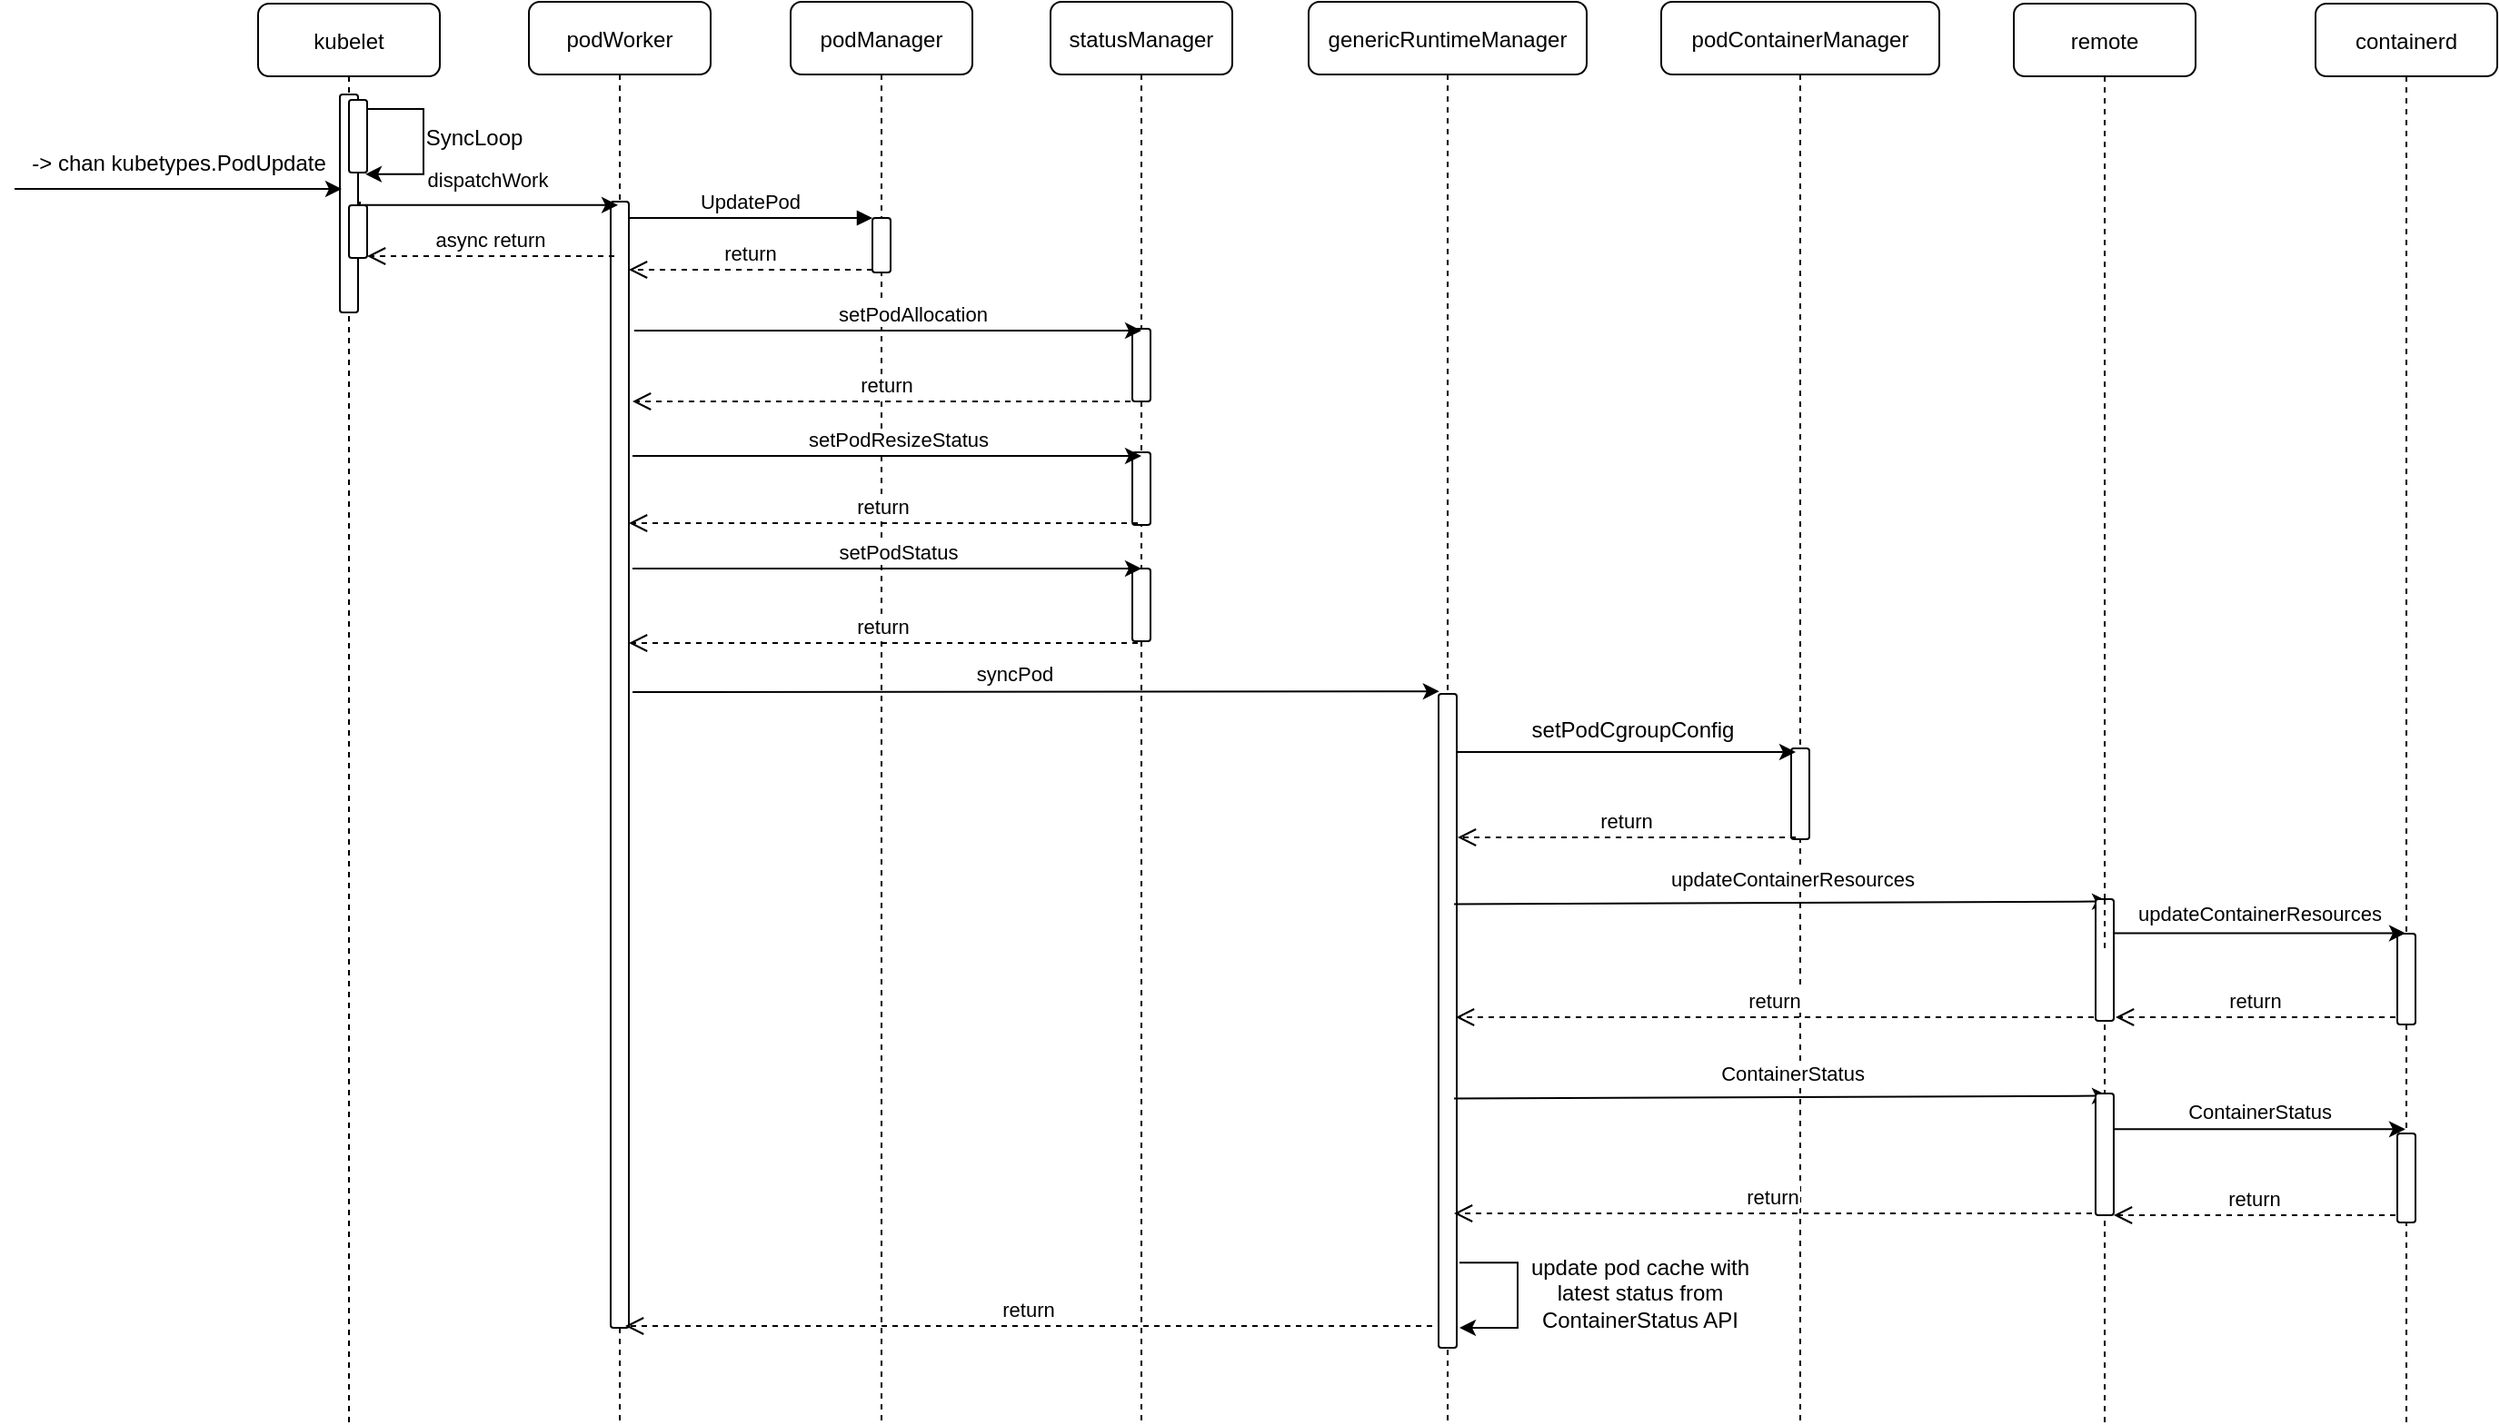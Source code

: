 <mxfile version="15.5.0" type="github" pages="2">
  <diagram id="kgpKYQtTHZ0yAKxKKP6v" name="increase memory">
    <mxGraphModel dx="2272" dy="794" grid="1" gridSize="10" guides="1" tooltips="1" connect="1" arrows="1" fold="1" page="1" pageScale="1" pageWidth="850" pageHeight="1100" math="0" shadow="0">
      <root>
        <mxCell id="0" />
        <mxCell id="1" parent="0" />
        <mxCell id="3nuBFxr9cyL0pnOWT2aG-1" value="podWorker" style="shape=umlLifeline;perimeter=lifelinePerimeter;container=1;collapsible=0;recursiveResize=0;shadow=0;strokeWidth=1;rounded=1;" parent="1" vertex="1">
          <mxGeometry x="93" y="138" width="100" height="782" as="geometry" />
        </mxCell>
        <mxCell id="3nuBFxr9cyL0pnOWT2aG-2" value="" style="points=[];perimeter=orthogonalPerimeter;shadow=0;strokeWidth=1;rounded=1;" parent="3nuBFxr9cyL0pnOWT2aG-1" vertex="1">
          <mxGeometry x="45" y="110" width="10" height="620" as="geometry" />
        </mxCell>
        <mxCell id="UGylUxrorlKsEQ1Wps8w-15" value="async return" style="verticalAlign=bottom;endArrow=open;dashed=1;endSize=8;shadow=0;strokeWidth=1;" edge="1" parent="3nuBFxr9cyL0pnOWT2aG-1">
          <mxGeometry relative="1" as="geometry">
            <mxPoint x="-89" y="140" as="targetPoint" />
            <mxPoint x="47" y="140" as="sourcePoint" />
          </mxGeometry>
        </mxCell>
        <mxCell id="3nuBFxr9cyL0pnOWT2aG-5" value="podManager" style="shape=umlLifeline;perimeter=lifelinePerimeter;container=1;collapsible=0;recursiveResize=0;shadow=0;strokeWidth=1;rounded=1;" parent="1" vertex="1">
          <mxGeometry x="237" y="138" width="100" height="782" as="geometry" />
        </mxCell>
        <mxCell id="3nuBFxr9cyL0pnOWT2aG-6" value="" style="points=[];perimeter=orthogonalPerimeter;shadow=0;strokeWidth=1;rounded=1;" parent="3nuBFxr9cyL0pnOWT2aG-5" vertex="1">
          <mxGeometry x="45" y="119" width="10" height="30" as="geometry" />
        </mxCell>
        <mxCell id="3nuBFxr9cyL0pnOWT2aG-7" value="return" style="verticalAlign=bottom;endArrow=open;dashed=1;endSize=8;exitX=0;exitY=0.95;shadow=0;strokeWidth=1;" parent="1" edge="1">
          <mxGeometry relative="1" as="geometry">
            <mxPoint x="148" y="285.5" as="targetPoint" />
            <mxPoint x="282" y="285.5" as="sourcePoint" />
          </mxGeometry>
        </mxCell>
        <mxCell id="3nuBFxr9cyL0pnOWT2aG-8" value="UpdatePod" style="verticalAlign=bottom;endArrow=block;entryX=0;entryY=0;shadow=0;strokeWidth=1;" parent="1" edge="1">
          <mxGeometry relative="1" as="geometry">
            <mxPoint x="148" y="257" as="sourcePoint" />
            <mxPoint x="282" y="257" as="targetPoint" />
          </mxGeometry>
        </mxCell>
        <mxCell id="mIXVUf0EgtsAIi1GxRL5-3" value="statusManager" style="shape=umlLifeline;perimeter=lifelinePerimeter;container=1;collapsible=0;recursiveResize=0;shadow=0;strokeWidth=1;rounded=1;" parent="1" vertex="1">
          <mxGeometry x="380" y="138" width="100" height="782" as="geometry" />
        </mxCell>
        <mxCell id="mIXVUf0EgtsAIi1GxRL5-4" value="" style="points=[];perimeter=orthogonalPerimeter;shadow=0;strokeWidth=1;rounded=1;" parent="mIXVUf0EgtsAIi1GxRL5-3" vertex="1">
          <mxGeometry x="45" y="180" width="10" height="40" as="geometry" />
        </mxCell>
        <mxCell id="mIXVUf0EgtsAIi1GxRL5-10" value="" style="points=[];perimeter=orthogonalPerimeter;shadow=0;strokeWidth=1;rounded=1;" parent="mIXVUf0EgtsAIi1GxRL5-3" vertex="1">
          <mxGeometry x="45" y="248" width="10" height="40" as="geometry" />
        </mxCell>
        <mxCell id="mIXVUf0EgtsAIi1GxRL5-13" value="return" style="verticalAlign=bottom;endArrow=open;dashed=1;endSize=8;shadow=0;strokeWidth=1;" parent="mIXVUf0EgtsAIi1GxRL5-3" edge="1">
          <mxGeometry relative="1" as="geometry">
            <mxPoint x="-232" y="287" as="targetPoint" />
            <mxPoint x="48" y="287" as="sourcePoint" />
          </mxGeometry>
        </mxCell>
        <mxCell id="mIXVUf0EgtsAIi1GxRL5-53" value="return" style="verticalAlign=bottom;endArrow=open;dashed=1;endSize=8;shadow=0;strokeWidth=1;" parent="mIXVUf0EgtsAIi1GxRL5-3" edge="1">
          <mxGeometry relative="1" as="geometry">
            <mxPoint x="-234" y="729" as="targetPoint" />
            <mxPoint x="210" y="729" as="sourcePoint" />
          </mxGeometry>
        </mxCell>
        <mxCell id="UGylUxrorlKsEQ1Wps8w-16" value="" style="points=[];perimeter=orthogonalPerimeter;shadow=0;strokeWidth=1;rounded=1;" vertex="1" parent="mIXVUf0EgtsAIi1GxRL5-3">
          <mxGeometry x="45" y="312" width="10" height="40" as="geometry" />
        </mxCell>
        <mxCell id="UGylUxrorlKsEQ1Wps8w-17" value="return" style="verticalAlign=bottom;endArrow=open;dashed=1;endSize=8;shadow=0;strokeWidth=1;" edge="1" parent="mIXVUf0EgtsAIi1GxRL5-3">
          <mxGeometry relative="1" as="geometry">
            <mxPoint x="-232" y="353" as="targetPoint" />
            <mxPoint x="48" y="353" as="sourcePoint" />
          </mxGeometry>
        </mxCell>
        <mxCell id="UGylUxrorlKsEQ1Wps8w-18" value="" style="endArrow=classic;html=1;" edge="1" parent="mIXVUf0EgtsAIi1GxRL5-3">
          <mxGeometry width="50" height="50" relative="1" as="geometry">
            <mxPoint x="-230" y="312" as="sourcePoint" />
            <mxPoint x="50" y="312" as="targetPoint" />
          </mxGeometry>
        </mxCell>
        <mxCell id="UGylUxrorlKsEQ1Wps8w-19" value="setPodStatus" style="edgeLabel;html=1;align=center;verticalAlign=middle;resizable=0;points=[];rounded=1;" vertex="1" connectable="0" parent="UGylUxrorlKsEQ1Wps8w-18">
          <mxGeometry x="0.094" y="1" relative="1" as="geometry">
            <mxPoint x="-7" y="-8" as="offset" />
          </mxGeometry>
        </mxCell>
        <mxCell id="mIXVUf0EgtsAIi1GxRL5-6" value="" style="endArrow=classic;html=1;" parent="1" edge="1">
          <mxGeometry width="50" height="50" relative="1" as="geometry">
            <mxPoint x="151" y="319" as="sourcePoint" />
            <mxPoint x="430" y="319" as="targetPoint" />
          </mxGeometry>
        </mxCell>
        <mxCell id="mIXVUf0EgtsAIi1GxRL5-7" value="setPodAllocation" style="edgeLabel;html=1;align=center;verticalAlign=middle;resizable=0;points=[];rounded=1;" parent="mIXVUf0EgtsAIi1GxRL5-6" vertex="1" connectable="0">
          <mxGeometry x="0.094" y="1" relative="1" as="geometry">
            <mxPoint y="-8" as="offset" />
          </mxGeometry>
        </mxCell>
        <mxCell id="mIXVUf0EgtsAIi1GxRL5-26" value="genericRuntimeManager" style="shape=umlLifeline;perimeter=lifelinePerimeter;container=1;collapsible=0;recursiveResize=0;shadow=0;strokeWidth=1;rounded=1;" parent="1" vertex="1">
          <mxGeometry x="522" y="138" width="153" height="782" as="geometry" />
        </mxCell>
        <mxCell id="mIXVUf0EgtsAIi1GxRL5-28" value="" style="points=[];perimeter=orthogonalPerimeter;shadow=0;strokeWidth=1;rounded=1;" parent="mIXVUf0EgtsAIi1GxRL5-26" vertex="1">
          <mxGeometry x="71.5" y="381" width="10" height="360" as="geometry" />
        </mxCell>
        <mxCell id="CH359fGrDtfwWzSx6-Jh-1" value="" style="endArrow=classic;html=1;rounded=0;edgeStyle=orthogonalEdgeStyle;exitX=1.45;exitY=0.796;exitDx=0;exitDy=0;exitPerimeter=0;entryX=1.45;entryY=0.927;entryDx=0;entryDy=0;entryPerimeter=0;" edge="1" parent="mIXVUf0EgtsAIi1GxRL5-26">
          <mxGeometry width="50" height="50" relative="1" as="geometry">
            <mxPoint x="83" y="694.104" as="sourcePoint" />
            <mxPoint x="83" y="729.998" as="targetPoint" />
            <Array as="points">
              <mxPoint x="115" y="694" />
              <mxPoint x="115" y="730" />
            </Array>
          </mxGeometry>
        </mxCell>
        <mxCell id="mIXVUf0EgtsAIi1GxRL5-9" value="return" style="verticalAlign=bottom;endArrow=open;dashed=1;endSize=8;shadow=0;strokeWidth=1;" parent="1" edge="1">
          <mxGeometry relative="1" as="geometry">
            <mxPoint x="150" y="358" as="targetPoint" />
            <mxPoint x="430" y="358" as="sourcePoint" />
          </mxGeometry>
        </mxCell>
        <mxCell id="mIXVUf0EgtsAIi1GxRL5-32" value="" style="endArrow=classic;html=1;entryX=0.47;entryY=0.58;entryDx=0;entryDy=0;entryPerimeter=0;" parent="1" edge="1">
          <mxGeometry width="50" height="50" relative="1" as="geometry">
            <mxPoint x="150" y="518" as="sourcePoint" />
            <mxPoint x="593.91" y="517.6" as="targetPoint" />
          </mxGeometry>
        </mxCell>
        <mxCell id="mIXVUf0EgtsAIi1GxRL5-33" value="syncPod" style="edgeLabel;html=1;align=center;verticalAlign=middle;resizable=0;points=[];rounded=1;" parent="mIXVUf0EgtsAIi1GxRL5-32" vertex="1" connectable="0">
          <mxGeometry x="-0.053" y="4" relative="1" as="geometry">
            <mxPoint y="-6" as="offset" />
          </mxGeometry>
        </mxCell>
        <mxCell id="mIXVUf0EgtsAIi1GxRL5-34" value="podContainerManager" style="shape=umlLifeline;perimeter=lifelinePerimeter;container=1;collapsible=0;recursiveResize=0;shadow=0;strokeWidth=1;rounded=1;" parent="1" vertex="1">
          <mxGeometry x="716" y="138" width="153" height="782" as="geometry" />
        </mxCell>
        <mxCell id="mIXVUf0EgtsAIi1GxRL5-35" value="" style="points=[];perimeter=orthogonalPerimeter;shadow=0;strokeWidth=1;rounded=1;" parent="mIXVUf0EgtsAIi1GxRL5-34" vertex="1">
          <mxGeometry x="71.5" y="411" width="10" height="50" as="geometry" />
        </mxCell>
        <mxCell id="mIXVUf0EgtsAIi1GxRL5-38" value="return" style="verticalAlign=bottom;endArrow=open;dashed=1;endSize=8;shadow=0;strokeWidth=1;" parent="mIXVUf0EgtsAIi1GxRL5-34" edge="1">
          <mxGeometry relative="1" as="geometry">
            <mxPoint x="-112" y="460" as="targetPoint" />
            <mxPoint x="74" y="460" as="sourcePoint" />
          </mxGeometry>
        </mxCell>
        <mxCell id="CH359fGrDtfwWzSx6-Jh-14" value="return" style="verticalAlign=bottom;endArrow=open;dashed=1;endSize=8;shadow=0;strokeWidth=1;" edge="1" parent="mIXVUf0EgtsAIi1GxRL5-34">
          <mxGeometry relative="1" as="geometry">
            <mxPoint x="-114" y="667" as="targetPoint" />
            <mxPoint x="237" y="667" as="sourcePoint" />
          </mxGeometry>
        </mxCell>
        <mxCell id="mIXVUf0EgtsAIi1GxRL5-36" value="" style="endArrow=classic;html=1;" parent="1" edge="1">
          <mxGeometry width="50" height="50" relative="1" as="geometry">
            <mxPoint x="604" y="551" as="sourcePoint" />
            <mxPoint x="790" y="551" as="targetPoint" />
          </mxGeometry>
        </mxCell>
        <mxCell id="mIXVUf0EgtsAIi1GxRL5-37" value="setPodCgroupConfig" style="text;html=1;align=center;verticalAlign=middle;resizable=0;points=[];autosize=1;strokeColor=none;fillColor=none;rounded=1;" parent="1" vertex="1">
          <mxGeometry x="635" y="529" width="130" height="20" as="geometry" />
        </mxCell>
        <mxCell id="mIXVUf0EgtsAIi1GxRL5-39" value="remote" style="shape=umlLifeline;perimeter=lifelinePerimeter;container=1;collapsible=0;recursiveResize=0;shadow=0;strokeWidth=1;rounded=1;" parent="1" vertex="1">
          <mxGeometry x="910" y="139" width="100" height="781" as="geometry" />
        </mxCell>
        <mxCell id="mIXVUf0EgtsAIi1GxRL5-51" value="return" style="verticalAlign=bottom;endArrow=open;dashed=1;endSize=8;shadow=0;strokeWidth=1;" parent="mIXVUf0EgtsAIi1GxRL5-39" edge="1">
          <mxGeometry relative="1" as="geometry">
            <mxPoint x="-307" y="558" as="targetPoint" />
            <mxPoint x="44" y="558" as="sourcePoint" />
          </mxGeometry>
        </mxCell>
        <mxCell id="mIXVUf0EgtsAIi1GxRL5-43" value="" style="endArrow=classic;html=1;exitX=0.523;exitY=0.823;exitDx=0;exitDy=0;exitPerimeter=0;entryX=0.52;entryY=0.631;entryDx=0;entryDy=0;entryPerimeter=0;" parent="1" edge="1">
          <mxGeometry width="50" height="50" relative="1" as="geometry">
            <mxPoint x="602.019" y="634.81" as="sourcePoint" />
            <mxPoint x="962" y="633.279" as="targetPoint" />
          </mxGeometry>
        </mxCell>
        <mxCell id="mIXVUf0EgtsAIi1GxRL5-45" value="updateContainerResources" style="edgeLabel;html=1;align=center;verticalAlign=middle;resizable=0;points=[];rounded=1;" parent="mIXVUf0EgtsAIi1GxRL5-43" vertex="1" connectable="0">
          <mxGeometry x="-0.169" y="-2" relative="1" as="geometry">
            <mxPoint x="36" y="-15" as="offset" />
          </mxGeometry>
        </mxCell>
        <mxCell id="mIXVUf0EgtsAIi1GxRL5-40" value="" style="points=[];perimeter=orthogonalPerimeter;shadow=0;strokeWidth=1;rounded=1;" parent="1" vertex="1">
          <mxGeometry x="955" y="632" width="10" height="67" as="geometry" />
        </mxCell>
        <mxCell id="mIXVUf0EgtsAIi1GxRL5-44" value="" style="verticalAlign=bottom;endArrow=none;dashed=1;endSize=8;shadow=0;strokeWidth=1;" parent="1" target="mIXVUf0EgtsAIi1GxRL5-40" edge="1">
          <mxGeometry relative="1" as="geometry">
            <mxPoint x="601" y="659" as="targetPoint" />
            <mxPoint x="960" y="659" as="sourcePoint" />
          </mxGeometry>
        </mxCell>
        <mxCell id="mIXVUf0EgtsAIi1GxRL5-46" value="containerd" style="shape=umlLifeline;perimeter=lifelinePerimeter;container=1;collapsible=0;recursiveResize=0;shadow=0;strokeWidth=1;rounded=1;" parent="1" vertex="1">
          <mxGeometry x="1076" y="139" width="100" height="781" as="geometry" />
        </mxCell>
        <mxCell id="mIXVUf0EgtsAIi1GxRL5-48" value="" style="points=[];perimeter=orthogonalPerimeter;shadow=0;strokeWidth=1;rounded=1;" parent="mIXVUf0EgtsAIi1GxRL5-46" vertex="1">
          <mxGeometry x="45" y="512" width="10" height="50" as="geometry" />
        </mxCell>
        <mxCell id="mIXVUf0EgtsAIi1GxRL5-50" value="return" style="verticalAlign=bottom;endArrow=open;dashed=1;endSize=8;shadow=0;strokeWidth=1;" parent="mIXVUf0EgtsAIi1GxRL5-46" edge="1">
          <mxGeometry relative="1" as="geometry">
            <mxPoint x="-110" y="558" as="targetPoint" />
            <mxPoint x="44" y="558" as="sourcePoint" />
          </mxGeometry>
        </mxCell>
        <mxCell id="CH359fGrDtfwWzSx6-Jh-12" value="" style="points=[];perimeter=orthogonalPerimeter;shadow=0;strokeWidth=1;rounded=1;" vertex="1" parent="mIXVUf0EgtsAIi1GxRL5-46">
          <mxGeometry x="45" y="622" width="10" height="49" as="geometry" />
        </mxCell>
        <mxCell id="mIXVUf0EgtsAIi1GxRL5-47" value="" style="endArrow=classic;html=1;exitX=0.552;exitY=0.676;exitDx=0;exitDy=0;exitPerimeter=0;" parent="1" edge="1">
          <mxGeometry width="50" height="50" relative="1" as="geometry">
            <mxPoint x="965.2" y="650.764" as="sourcePoint" />
            <mxPoint x="1125.5" y="650.764" as="targetPoint" />
          </mxGeometry>
        </mxCell>
        <mxCell id="mIXVUf0EgtsAIi1GxRL5-49" value="updateContainerResources" style="edgeLabel;html=1;align=center;verticalAlign=middle;resizable=0;points=[];rounded=1;" parent="1" vertex="1" connectable="0">
          <mxGeometry x="1044.996" y="640.172" as="geometry" />
        </mxCell>
        <mxCell id="CH359fGrDtfwWzSx6-Jh-6" value="update pod cache with latest status from ContainerStatus API" style="text;html=1;strokeColor=none;fillColor=none;align=center;verticalAlign=middle;whiteSpace=wrap;rounded=0;" vertex="1" parent="1">
          <mxGeometry x="634" y="834" width="141" height="30" as="geometry" />
        </mxCell>
        <mxCell id="CH359fGrDtfwWzSx6-Jh-7" value="" style="endArrow=classic;html=1;exitX=0.523;exitY=0.823;exitDx=0;exitDy=0;exitPerimeter=0;entryX=0.52;entryY=0.631;entryDx=0;entryDy=0;entryPerimeter=0;" edge="1" parent="1">
          <mxGeometry width="50" height="50" relative="1" as="geometry">
            <mxPoint x="601.999" y="741.81" as="sourcePoint" />
            <mxPoint x="961.98" y="740.279" as="targetPoint" />
          </mxGeometry>
        </mxCell>
        <mxCell id="CH359fGrDtfwWzSx6-Jh-8" value="ContainerStatus" style="edgeLabel;html=1;align=center;verticalAlign=middle;resizable=0;points=[];rounded=1;" vertex="1" connectable="0" parent="CH359fGrDtfwWzSx6-Jh-7">
          <mxGeometry x="-0.169" y="-2" relative="1" as="geometry">
            <mxPoint x="36" y="-15" as="offset" />
          </mxGeometry>
        </mxCell>
        <mxCell id="CH359fGrDtfwWzSx6-Jh-9" value="" style="points=[];perimeter=orthogonalPerimeter;shadow=0;strokeWidth=1;rounded=1;" vertex="1" parent="1">
          <mxGeometry x="954.98" y="739" width="10" height="67" as="geometry" />
        </mxCell>
        <mxCell id="CH359fGrDtfwWzSx6-Jh-10" value="" style="endArrow=classic;html=1;exitX=0.552;exitY=0.676;exitDx=0;exitDy=0;exitPerimeter=0;" edge="1" parent="1">
          <mxGeometry width="50" height="50" relative="1" as="geometry">
            <mxPoint x="965.18" y="758.684" as="sourcePoint" />
            <mxPoint x="1125.48" y="758.684" as="targetPoint" />
          </mxGeometry>
        </mxCell>
        <mxCell id="CH359fGrDtfwWzSx6-Jh-11" value="ContainerStatus" style="edgeLabel;html=1;align=center;verticalAlign=middle;resizable=0;points=[];" vertex="1" connectable="0" parent="CH359fGrDtfwWzSx6-Jh-10">
          <mxGeometry x="-0.254" y="-2" relative="1" as="geometry">
            <mxPoint x="20" y="-12" as="offset" />
          </mxGeometry>
        </mxCell>
        <mxCell id="CH359fGrDtfwWzSx6-Jh-13" value="return" style="verticalAlign=bottom;endArrow=open;dashed=1;endSize=8;shadow=0;strokeWidth=1;" edge="1" parent="1">
          <mxGeometry relative="1" as="geometry">
            <mxPoint x="964.98" y="806" as="targetPoint" />
            <mxPoint x="1120" y="806" as="sourcePoint" />
          </mxGeometry>
        </mxCell>
        <mxCell id="mIXVUf0EgtsAIi1GxRL5-11" value="" style="endArrow=classic;html=1;" parent="1" edge="1">
          <mxGeometry width="50" height="50" relative="1" as="geometry">
            <mxPoint x="150" y="388" as="sourcePoint" />
            <mxPoint x="430" y="388" as="targetPoint" />
          </mxGeometry>
        </mxCell>
        <mxCell id="mIXVUf0EgtsAIi1GxRL5-12" value="setPodResizeStatus" style="edgeLabel;html=1;align=center;verticalAlign=middle;resizable=0;points=[];rounded=1;" parent="mIXVUf0EgtsAIi1GxRL5-11" vertex="1" connectable="0">
          <mxGeometry x="0.094" y="1" relative="1" as="geometry">
            <mxPoint x="-7" y="-8" as="offset" />
          </mxGeometry>
        </mxCell>
        <mxCell id="UGylUxrorlKsEQ1Wps8w-1" value="kubelet" style="shape=umlLifeline;perimeter=lifelinePerimeter;container=1;collapsible=0;recursiveResize=0;shadow=0;strokeWidth=1;rounded=1;" vertex="1" parent="1">
          <mxGeometry x="-56" y="139" width="100" height="781" as="geometry" />
        </mxCell>
        <mxCell id="UGylUxrorlKsEQ1Wps8w-2" value="" style="points=[];perimeter=orthogonalPerimeter;shadow=0;strokeWidth=1;rounded=1;" vertex="1" parent="UGylUxrorlKsEQ1Wps8w-1">
          <mxGeometry x="45" y="50" width="10" height="120" as="geometry" />
        </mxCell>
        <mxCell id="UGylUxrorlKsEQ1Wps8w-3" value="" style="endArrow=classic;html=1;rounded=0;edgeStyle=orthogonalEdgeStyle;exitX=1.45;exitY=0.796;exitDx=0;exitDy=0;exitPerimeter=0;entryX=1.45;entryY=0.927;entryDx=0;entryDy=0;entryPerimeter=0;" edge="1" parent="UGylUxrorlKsEQ1Wps8w-1">
          <mxGeometry width="50" height="50" relative="1" as="geometry">
            <mxPoint x="59" y="58.004" as="sourcePoint" />
            <mxPoint x="59" y="93.898" as="targetPoint" />
            <Array as="points">
              <mxPoint x="91" y="58" />
              <mxPoint x="91" y="94" />
            </Array>
          </mxGeometry>
        </mxCell>
        <mxCell id="UGylUxrorlKsEQ1Wps8w-7" value="" style="points=[];perimeter=orthogonalPerimeter;shadow=0;strokeWidth=1;rounded=1;" vertex="1" parent="UGylUxrorlKsEQ1Wps8w-1">
          <mxGeometry x="50" y="53" width="10" height="40" as="geometry" />
        </mxCell>
        <mxCell id="UGylUxrorlKsEQ1Wps8w-14" value="" style="points=[];perimeter=orthogonalPerimeter;shadow=0;strokeWidth=1;rounded=1;" vertex="1" parent="UGylUxrorlKsEQ1Wps8w-1">
          <mxGeometry x="50" y="111" width="10" height="29" as="geometry" />
        </mxCell>
        <mxCell id="UGylUxrorlKsEQ1Wps8w-5" value="SyncLoop" style="text;html=1;strokeColor=none;fillColor=none;align=center;verticalAlign=middle;whiteSpace=wrap;rounded=0;" vertex="1" parent="1">
          <mxGeometry x="33" y="198" width="60" height="30" as="geometry" />
        </mxCell>
        <mxCell id="UGylUxrorlKsEQ1Wps8w-6" value="" style="endArrow=classic;html=1;rounded=0;edgeStyle=orthogonalEdgeStyle;" edge="1" parent="1">
          <mxGeometry width="50" height="50" relative="1" as="geometry">
            <mxPoint x="-190" y="241" as="sourcePoint" />
            <mxPoint x="-10" y="241" as="targetPoint" />
          </mxGeometry>
        </mxCell>
        <mxCell id="UGylUxrorlKsEQ1Wps8w-9" value="-&amp;gt; chan kubetypes.PodUpdate" style="text;html=1;align=center;verticalAlign=middle;resizable=0;points=[];autosize=1;strokeColor=none;fillColor=none;" vertex="1" parent="1">
          <mxGeometry x="-190" y="217" width="180" height="20" as="geometry" />
        </mxCell>
        <mxCell id="UGylUxrorlKsEQ1Wps8w-12" value="" style="endArrow=classic;html=1;rounded=0;edgeStyle=orthogonalEdgeStyle;entryX=0.49;entryY=0.168;entryDx=0;entryDy=0;entryPerimeter=0;" edge="1" parent="1">
          <mxGeometry width="50" height="50" relative="1" as="geometry">
            <mxPoint y="248" as="sourcePoint" />
            <mxPoint x="142" y="249.92" as="targetPoint" />
            <Array as="points">
              <mxPoint y="250" />
            </Array>
          </mxGeometry>
        </mxCell>
        <mxCell id="UGylUxrorlKsEQ1Wps8w-13" value="dispatchWork" style="edgeLabel;html=1;align=center;verticalAlign=middle;resizable=0;points=[];" vertex="1" connectable="0" parent="UGylUxrorlKsEQ1Wps8w-12">
          <mxGeometry x="0.652" y="-1" relative="1" as="geometry">
            <mxPoint x="-47" y="-15" as="offset" />
          </mxGeometry>
        </mxCell>
      </root>
    </mxGraphModel>
  </diagram>
  <diagram id="rMD4TXlFttBsHI_raf7j" name="update status">
    <mxGraphModel dx="2272" dy="794" grid="1" gridSize="10" guides="1" tooltips="1" connect="1" arrows="1" fold="1" page="1" pageScale="1" pageWidth="850" pageHeight="1100" math="0" shadow="0">
      <root>
        <mxCell id="gWDqyThzymgcxsuwWPv7-0" />
        <mxCell id="gWDqyThzymgcxsuwWPv7-1" parent="gWDqyThzymgcxsuwWPv7-0" />
        <mxCell id="gWDqyThzymgcxsuwWPv7-8" value="setPodStatus" style="verticalAlign=bottom;endArrow=block;shadow=0;strokeWidth=1;startArrow=none;entryX=-0.1;entryY=0.03;entryDx=0;entryDy=0;entryPerimeter=0;exitX=0.57;exitY=0.502;exitDx=0;exitDy=0;exitPerimeter=0;" edge="1" parent="gWDqyThzymgcxsuwWPv7-1">
          <mxGeometry x="NaN" y="202" relative="1" as="geometry">
            <mxPoint x="150" y="414.38" as="sourcePoint" />
            <mxPoint x="426" y="415.42" as="targetPoint" />
            <mxPoint x="-199" y="-29" as="offset" />
          </mxGeometry>
        </mxCell>
        <mxCell id="gWDqyThzymgcxsuwWPv7-2" value="podWorker" style="shape=umlLifeline;perimeter=lifelinePerimeter;container=1;collapsible=0;recursiveResize=0;shadow=0;strokeWidth=1;rounded=1;" vertex="1" parent="gWDqyThzymgcxsuwWPv7-1">
          <mxGeometry x="93" y="138" width="100" height="512" as="geometry" />
        </mxCell>
        <mxCell id="gWDqyThzymgcxsuwWPv7-3" value="" style="points=[];perimeter=orthogonalPerimeter;shadow=0;strokeWidth=1;rounded=1;" vertex="1" parent="gWDqyThzymgcxsuwWPv7-2">
          <mxGeometry x="45" y="110" width="10" height="340" as="geometry" />
        </mxCell>
        <mxCell id="O3p8ac-dhGpaB-he-iJS-19" value="async return" style="verticalAlign=bottom;endArrow=open;dashed=1;endSize=8;shadow=0;strokeWidth=1;" edge="1" parent="gWDqyThzymgcxsuwWPv7-2">
          <mxGeometry relative="1" as="geometry">
            <mxPoint x="-92" y="141.08" as="targetPoint" />
            <mxPoint x="47" y="141" as="sourcePoint" />
          </mxGeometry>
        </mxCell>
        <mxCell id="gWDqyThzymgcxsuwWPv7-7" value="return" style="verticalAlign=bottom;endArrow=open;dashed=1;endSize=8;shadow=0;strokeWidth=1;exitX=0.5;exitY=0.568;exitDx=0;exitDy=0;exitPerimeter=0;" edge="1" parent="gWDqyThzymgcxsuwWPv7-1">
          <mxGeometry relative="1" as="geometry">
            <mxPoint x="148" y="481.08" as="targetPoint" />
            <mxPoint x="432" y="481.0" as="sourcePoint" />
          </mxGeometry>
        </mxCell>
        <mxCell id="gWDqyThzymgcxsuwWPv7-9" value="statusManager" style="shape=umlLifeline;perimeter=lifelinePerimeter;container=1;collapsible=0;recursiveResize=0;shadow=0;strokeWidth=1;rounded=1;" vertex="1" parent="gWDqyThzymgcxsuwWPv7-1">
          <mxGeometry x="382" y="138" width="100" height="512" as="geometry" />
        </mxCell>
        <mxCell id="gWDqyThzymgcxsuwWPv7-6" value="" style="points=[];perimeter=orthogonalPerimeter;shadow=0;strokeWidth=1;rounded=1;" vertex="1" parent="gWDqyThzymgcxsuwWPv7-9">
          <mxGeometry x="45" y="277" width="10" height="114" as="geometry" />
        </mxCell>
        <mxCell id="gWDqyThzymgcxsuwWPv7-10" value="" style="points=[];perimeter=orthogonalPerimeter;shadow=0;strokeWidth=1;rounded=1;" vertex="1" parent="gWDqyThzymgcxsuwWPv7-9">
          <mxGeometry x="45" y="111" width="10" height="40" as="geometry" />
        </mxCell>
        <mxCell id="gWDqyThzymgcxsuwWPv7-11" value="" style="points=[];perimeter=orthogonalPerimeter;shadow=0;strokeWidth=1;rounded=1;" vertex="1" parent="gWDqyThzymgcxsuwWPv7-9">
          <mxGeometry x="45" y="181" width="10" height="40" as="geometry" />
        </mxCell>
        <mxCell id="gWDqyThzymgcxsuwWPv7-12" value="return" style="verticalAlign=bottom;endArrow=open;dashed=1;endSize=8;shadow=0;strokeWidth=1;" edge="1" parent="gWDqyThzymgcxsuwWPv7-9">
          <mxGeometry relative="1" as="geometry">
            <mxPoint x="-232" y="220" as="targetPoint" />
            <mxPoint x="48" y="220" as="sourcePoint" />
          </mxGeometry>
        </mxCell>
        <mxCell id="fVVzHDutnqykXt9v4WO_-14" value="" style="points=[];perimeter=orthogonalPerimeter;shadow=0;strokeWidth=1;rounded=1;" vertex="1" parent="gWDqyThzymgcxsuwWPv7-9">
          <mxGeometry x="50" y="334" width="10" height="48" as="geometry" />
        </mxCell>
        <mxCell id="gWDqyThzymgcxsuwWPv7-14" value="" style="endArrow=classic;html=1;entryX=-0.24;entryY=0.031;entryDx=0;entryDy=0;entryPerimeter=0;" edge="1" parent="gWDqyThzymgcxsuwWPv7-1" target="gWDqyThzymgcxsuwWPv7-10">
          <mxGeometry width="50" height="50" relative="1" as="geometry">
            <mxPoint x="151" y="250" as="sourcePoint" />
            <mxPoint x="335" y="299" as="targetPoint" />
          </mxGeometry>
        </mxCell>
        <mxCell id="gWDqyThzymgcxsuwWPv7-15" value="GetPodStatus" style="edgeLabel;html=1;align=center;verticalAlign=middle;resizable=0;points=[];rounded=1;" vertex="1" connectable="0" parent="gWDqyThzymgcxsuwWPv7-14">
          <mxGeometry x="0.094" y="1" relative="1" as="geometry">
            <mxPoint y="-8" as="offset" />
          </mxGeometry>
        </mxCell>
        <mxCell id="gWDqyThzymgcxsuwWPv7-16" value="return" style="verticalAlign=bottom;endArrow=open;dashed=1;endSize=8;shadow=0;strokeWidth=1;" edge="1" parent="gWDqyThzymgcxsuwWPv7-1">
          <mxGeometry relative="1" as="geometry">
            <mxPoint x="150" y="289" as="targetPoint" />
            <mxPoint x="430" y="289" as="sourcePoint" />
          </mxGeometry>
        </mxCell>
        <mxCell id="gWDqyThzymgcxsuwWPv7-18" value="" style="endArrow=classic;html=1;" edge="1" parent="gWDqyThzymgcxsuwWPv7-1">
          <mxGeometry width="50" height="50" relative="1" as="geometry">
            <mxPoint x="150" y="319" as="sourcePoint" />
            <mxPoint x="430" y="319" as="targetPoint" />
          </mxGeometry>
        </mxCell>
        <mxCell id="gWDqyThzymgcxsuwWPv7-19" value="setPodResizeStatus" style="edgeLabel;html=1;align=center;verticalAlign=middle;resizable=0;points=[];rounded=1;" vertex="1" connectable="0" parent="gWDqyThzymgcxsuwWPv7-18">
          <mxGeometry x="0.094" y="1" relative="1" as="geometry">
            <mxPoint x="-7" y="-8" as="offset" />
          </mxGeometry>
        </mxCell>
        <mxCell id="fVVzHDutnqykXt9v4WO_-11" value="SetPodStatus" style="text;html=1;align=center;verticalAlign=middle;resizable=0;points=[];autosize=1;strokeColor=none;fillColor=none;" vertex="1" parent="gWDqyThzymgcxsuwWPv7-1">
          <mxGeometry x="245" y="391" width="90" height="20" as="geometry" />
        </mxCell>
        <mxCell id="fVVzHDutnqykXt9v4WO_-12" value="" style="endArrow=classic;html=1;rounded=0;edgeStyle=orthogonalEdgeStyle;" edge="1" parent="gWDqyThzymgcxsuwWPv7-1">
          <mxGeometry width="50" height="50" relative="1" as="geometry">
            <mxPoint x="436" y="424" as="sourcePoint" />
            <mxPoint x="436" y="470" as="targetPoint" />
            <Array as="points">
              <mxPoint x="470" y="424" />
              <mxPoint x="470" y="470" />
            </Array>
          </mxGeometry>
        </mxCell>
        <mxCell id="fVVzHDutnqykXt9v4WO_-13" value="send sync request to podStatusChannel" style="text;html=1;strokeColor=none;fillColor=none;align=center;verticalAlign=middle;whiteSpace=wrap;rounded=0;" vertex="1" parent="gWDqyThzymgcxsuwWPv7-1">
          <mxGeometry x="470" y="431" width="120" height="30" as="geometry" />
        </mxCell>
        <mxCell id="fVVzHDutnqykXt9v4WO_-15" value="api server" style="shape=umlLifeline;perimeter=lifelinePerimeter;container=1;collapsible=0;recursiveResize=0;shadow=0;strokeWidth=1;rounded=1;" vertex="1" parent="gWDqyThzymgcxsuwWPv7-1">
          <mxGeometry x="660" y="138" width="100" height="512" as="geometry" />
        </mxCell>
        <mxCell id="fVVzHDutnqykXt9v4WO_-16" value="" style="points=[];perimeter=orthogonalPerimeter;shadow=0;strokeWidth=1;rounded=1;" vertex="1" parent="fVVzHDutnqykXt9v4WO_-15">
          <mxGeometry x="45" y="331" width="10" height="50" as="geometry" />
        </mxCell>
        <mxCell id="fVVzHDutnqykXt9v4WO_-19" value="return" style="verticalAlign=bottom;endArrow=open;dashed=1;endSize=8;shadow=0;strokeWidth=1;" edge="1" parent="gWDqyThzymgcxsuwWPv7-1">
          <mxGeometry x="0.023" y="21" relative="1" as="geometry">
            <mxPoint x="443" y="520" as="targetPoint" />
            <mxPoint x="703" y="520" as="sourcePoint" />
            <mxPoint as="offset" />
          </mxGeometry>
        </mxCell>
        <mxCell id="fVVzHDutnqykXt9v4WO_-21" value="" style="endArrow=classic;html=1;rounded=0;edgeStyle=orthogonalEdgeStyle;exitX=1;exitY=0.042;exitDx=0;exitDy=0;exitPerimeter=0;" edge="1" parent="gWDqyThzymgcxsuwWPv7-1" source="fVVzHDutnqykXt9v4WO_-14">
          <mxGeometry width="50" height="50" relative="1" as="geometry">
            <mxPoint x="500" y="301" as="sourcePoint" />
            <mxPoint x="710" y="474" as="targetPoint" />
            <Array as="points">
              <mxPoint x="630" y="474" />
              <mxPoint x="630" y="474" />
            </Array>
          </mxGeometry>
        </mxCell>
        <mxCell id="fVVzHDutnqykXt9v4WO_-22" value="PatchPodStatus" style="text;html=1;align=center;verticalAlign=middle;resizable=0;points=[];autosize=1;strokeColor=none;fillColor=none;" vertex="1" parent="gWDqyThzymgcxsuwWPv7-1">
          <mxGeometry x="530" y="481" width="100" height="20" as="geometry" />
        </mxCell>
        <mxCell id="O3p8ac-dhGpaB-he-iJS-0" value="kubelet" style="shape=umlLifeline;perimeter=lifelinePerimeter;container=1;collapsible=0;recursiveResize=0;shadow=0;strokeWidth=1;rounded=1;" vertex="1" parent="gWDqyThzymgcxsuwWPv7-1">
          <mxGeometry x="-56" y="139" width="100" height="511" as="geometry" />
        </mxCell>
        <mxCell id="O3p8ac-dhGpaB-he-iJS-1" value="" style="points=[];perimeter=orthogonalPerimeter;shadow=0;strokeWidth=1;rounded=1;" vertex="1" parent="O3p8ac-dhGpaB-he-iJS-0">
          <mxGeometry x="45" y="50" width="10" height="120" as="geometry" />
        </mxCell>
        <mxCell id="O3p8ac-dhGpaB-he-iJS-2" value="" style="endArrow=classic;html=1;rounded=0;edgeStyle=orthogonalEdgeStyle;exitX=1.45;exitY=0.796;exitDx=0;exitDy=0;exitPerimeter=0;entryX=1.45;entryY=0.927;entryDx=0;entryDy=0;entryPerimeter=0;" edge="1" parent="O3p8ac-dhGpaB-he-iJS-0">
          <mxGeometry width="50" height="50" relative="1" as="geometry">
            <mxPoint x="59" y="58.004" as="sourcePoint" />
            <mxPoint x="59" y="93.898" as="targetPoint" />
            <Array as="points">
              <mxPoint x="91" y="58" />
              <mxPoint x="91" y="94" />
            </Array>
          </mxGeometry>
        </mxCell>
        <mxCell id="O3p8ac-dhGpaB-he-iJS-3" value="" style="points=[];perimeter=orthogonalPerimeter;shadow=0;strokeWidth=1;rounded=1;" vertex="1" parent="O3p8ac-dhGpaB-he-iJS-0">
          <mxGeometry x="50" y="53" width="10" height="40" as="geometry" />
        </mxCell>
        <mxCell id="O3p8ac-dhGpaB-he-iJS-4" value="" style="points=[];perimeter=orthogonalPerimeter;shadow=0;strokeWidth=1;rounded=1;" vertex="1" parent="O3p8ac-dhGpaB-he-iJS-0">
          <mxGeometry x="50" y="111" width="10" height="29" as="geometry" />
        </mxCell>
        <mxCell id="O3p8ac-dhGpaB-he-iJS-5" value="SyncLoop" style="text;html=1;strokeColor=none;fillColor=none;align=center;verticalAlign=middle;whiteSpace=wrap;rounded=0;" vertex="1" parent="gWDqyThzymgcxsuwWPv7-1">
          <mxGeometry x="33" y="198" width="60" height="30" as="geometry" />
        </mxCell>
        <mxCell id="O3p8ac-dhGpaB-he-iJS-6" value="" style="endArrow=classic;html=1;rounded=0;edgeStyle=orthogonalEdgeStyle;" edge="1" parent="gWDqyThzymgcxsuwWPv7-1">
          <mxGeometry width="50" height="50" relative="1" as="geometry">
            <mxPoint x="-170" y="241" as="sourcePoint" />
            <mxPoint x="-10" y="241" as="targetPoint" />
          </mxGeometry>
        </mxCell>
        <mxCell id="O3p8ac-dhGpaB-he-iJS-7" value="-&amp;gt; chan syncCh" style="text;html=1;align=center;verticalAlign=middle;resizable=0;points=[];autosize=1;strokeColor=none;fillColor=none;" vertex="1" parent="gWDqyThzymgcxsuwWPv7-1">
          <mxGeometry x="-136" y="217" width="100" height="20" as="geometry" />
        </mxCell>
        <mxCell id="O3p8ac-dhGpaB-he-iJS-8" value="dispatchWork" style="edgeLabel;html=1;align=center;verticalAlign=middle;resizable=0;points=[];" vertex="1" connectable="0" parent="gWDqyThzymgcxsuwWPv7-1">
          <mxGeometry x="70.1" y="235.916" as="geometry" />
        </mxCell>
        <mxCell id="O3p8ac-dhGpaB-he-iJS-18" value="" style="endArrow=classic;html=1;rounded=0;edgeStyle=orthogonalEdgeStyle;entryX=0.51;entryY=0.217;entryDx=0;entryDy=0;entryPerimeter=0;" edge="1" parent="gWDqyThzymgcxsuwWPv7-1" target="gWDqyThzymgcxsuwWPv7-2">
          <mxGeometry width="50" height="50" relative="1" as="geometry">
            <mxPoint y="252" as="sourcePoint" />
            <mxPoint x="50" y="202" as="targetPoint" />
            <Array as="points">
              <mxPoint y="249" />
            </Array>
          </mxGeometry>
        </mxCell>
      </root>
    </mxGraphModel>
  </diagram>
</mxfile>
